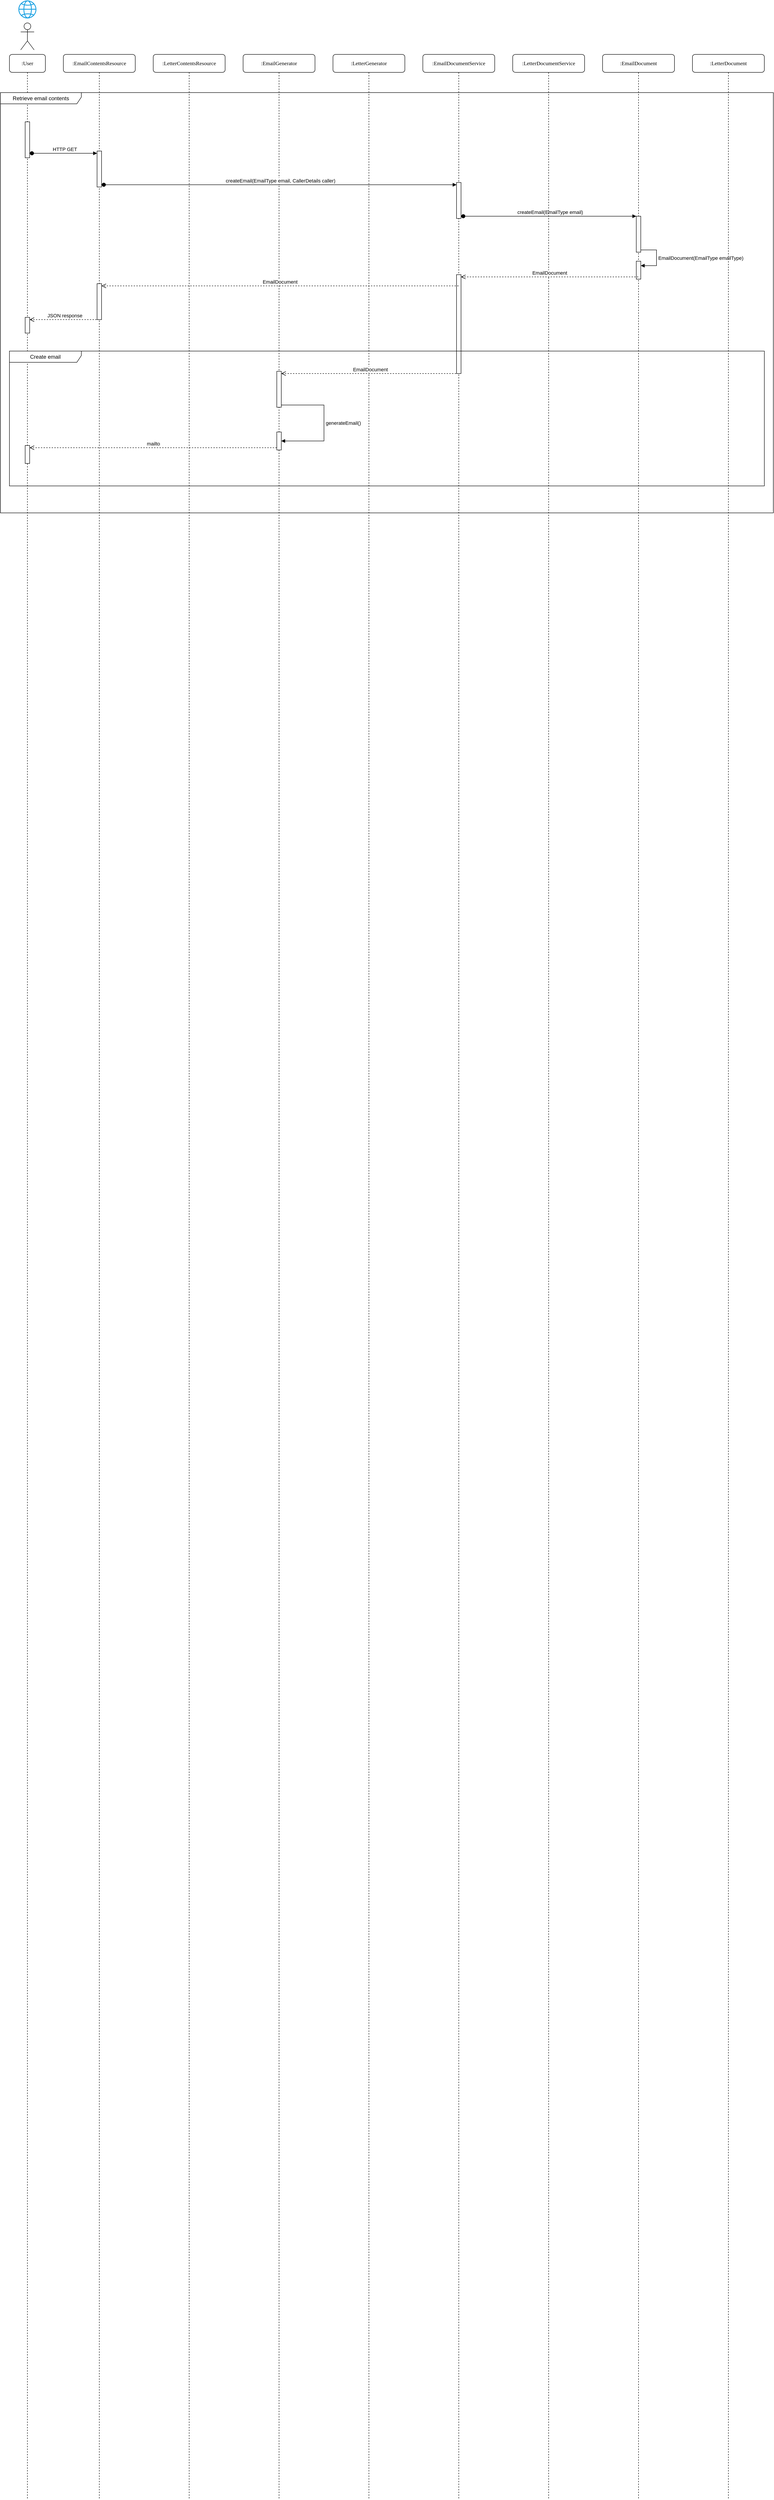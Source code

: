 <mxfile version="24.2.1" type="github">
  <diagram name="Page-1" id="13e1069c-82ec-6db2-03f1-153e76fe0fe0">
    <mxGraphModel dx="2390" dy="634" grid="1" gridSize="10" guides="1" tooltips="1" connect="1" arrows="1" fold="1" page="1" pageScale="1" pageWidth="1100" pageHeight="850" background="none" math="0" shadow="0">
      <root>
        <mxCell id="0" />
        <mxCell id="1" parent="0" />
        <mxCell id="2ybR_Enmwmyk68wynfg2-206" value=":User" style="shape=umlLifeline;perimeter=lifelinePerimeter;whiteSpace=wrap;html=1;container=1;collapsible=0;recursiveResize=0;outlineConnect=0;rounded=1;shadow=0;comic=0;labelBackgroundColor=none;strokeWidth=1;fontFamily=Verdana;fontSize=12;align=center;" parent="1" vertex="1">
          <mxGeometry x="-1080" y="140" width="80" height="5439" as="geometry" />
        </mxCell>
        <mxCell id="2KljRyAJOcrQRhTc1DdN-31" value="" style="html=1;points=[[0,0,0,0,5],[0,1,0,0,-5],[1,0,0,0,5],[1,1,0,0,-5]];perimeter=orthogonalPerimeter;outlineConnect=0;targetShapes=umlLifeline;portConstraint=eastwest;newEdgeStyle={&quot;curved&quot;:0,&quot;rounded&quot;:0};" vertex="1" parent="2ybR_Enmwmyk68wynfg2-206">
          <mxGeometry x="35" y="870" width="10" height="40" as="geometry" />
        </mxCell>
        <mxCell id="7baba1c4bc27f4b0-8" value=":EmailContentsResource" style="shape=umlLifeline;perimeter=lifelinePerimeter;whiteSpace=wrap;html=1;container=1;collapsible=0;recursiveResize=0;outlineConnect=0;rounded=1;shadow=0;comic=0;labelBackgroundColor=none;strokeWidth=1;fontFamily=Verdana;fontSize=12;align=center;" parent="1" vertex="1">
          <mxGeometry x="-960" y="140" width="160" height="5439" as="geometry" />
        </mxCell>
        <mxCell id="2KljRyAJOcrQRhTc1DdN-5" value="" style="html=1;points=[[0,0,0,0,5],[0,1,0,0,-5],[1,0,0,0,5],[1,1,0,0,-5]];perimeter=orthogonalPerimeter;outlineConnect=0;targetShapes=umlLifeline;portConstraint=eastwest;newEdgeStyle={&quot;curved&quot;:0,&quot;rounded&quot;:0};" vertex="1" parent="7baba1c4bc27f4b0-8">
          <mxGeometry x="75" y="215" width="10" height="80" as="geometry" />
        </mxCell>
        <mxCell id="2ybR_Enmwmyk68wynfg2-215" value="" style="shape=umlActor;verticalLabelPosition=bottom;verticalAlign=top;html=1;" parent="1" vertex="1">
          <mxGeometry x="-1055" y="70" width="30" height="60" as="geometry" />
        </mxCell>
        <mxCell id="Pqkm6T4iRC-XtUFv7M2G-2" value=":LetterContentsResource" style="shape=umlLifeline;perimeter=lifelinePerimeter;whiteSpace=wrap;html=1;container=1;collapsible=0;recursiveResize=0;outlineConnect=0;rounded=1;shadow=0;comic=0;labelBackgroundColor=none;strokeWidth=1;fontFamily=Verdana;fontSize=12;align=center;" parent="1" vertex="1">
          <mxGeometry x="-760" y="140" width="160" height="5439" as="geometry" />
        </mxCell>
        <mxCell id="Pqkm6T4iRC-XtUFv7M2G-3" value="" style="sketch=0;outlineConnect=0;fillColor=#1BA1E2;strokeColor=#006EAF;dashed=0;verticalLabelPosition=bottom;verticalAlign=top;align=center;html=1;fontSize=12;fontStyle=0;aspect=fixed;pointerEvents=1;shape=mxgraph.aws4.globe;fontColor=#ffffff;" parent="1" vertex="1">
          <mxGeometry x="-1060" y="20" width="40" height="40" as="geometry" />
        </mxCell>
        <mxCell id="2KljRyAJOcrQRhTc1DdN-1" value=":EmailGenerator" style="shape=umlLifeline;perimeter=lifelinePerimeter;whiteSpace=wrap;html=1;container=1;collapsible=0;recursiveResize=0;outlineConnect=0;rounded=1;shadow=0;comic=0;labelBackgroundColor=none;strokeWidth=1;fontFamily=Verdana;fontSize=12;align=center;" vertex="1" parent="1">
          <mxGeometry x="-560" y="140" width="160" height="5439" as="geometry" />
        </mxCell>
        <mxCell id="2KljRyAJOcrQRhTc1DdN-2" value=":LetterGenerator" style="shape=umlLifeline;perimeter=lifelinePerimeter;whiteSpace=wrap;html=1;container=1;collapsible=0;recursiveResize=0;outlineConnect=0;rounded=1;shadow=0;comic=0;labelBackgroundColor=none;strokeWidth=1;fontFamily=Verdana;fontSize=12;align=center;" vertex="1" parent="1">
          <mxGeometry x="-360" y="140" width="160" height="5439" as="geometry" />
        </mxCell>
        <mxCell id="2KljRyAJOcrQRhTc1DdN-3" value="Retrieve email contents" style="shape=umlFrame;whiteSpace=wrap;html=1;pointerEvents=0;width=180;height=25;" vertex="1" parent="1">
          <mxGeometry x="-1100" y="225" width="1720" height="935" as="geometry" />
        </mxCell>
        <mxCell id="2KljRyAJOcrQRhTc1DdN-4" value="" style="html=1;points=[[0,0,0,0,5],[0,1,0,0,-5],[1,0,0,0,5],[1,1,0,0,-5]];perimeter=orthogonalPerimeter;outlineConnect=0;targetShapes=umlLifeline;portConstraint=eastwest;newEdgeStyle={&quot;curved&quot;:0,&quot;rounded&quot;:0};" vertex="1" parent="1">
          <mxGeometry x="-1045" y="290" width="10" height="80" as="geometry" />
        </mxCell>
        <mxCell id="2KljRyAJOcrQRhTc1DdN-6" value=":EmailDocumentService" style="shape=umlLifeline;perimeter=lifelinePerimeter;whiteSpace=wrap;html=1;container=1;collapsible=0;recursiveResize=0;outlineConnect=0;rounded=1;shadow=0;comic=0;labelBackgroundColor=none;strokeWidth=1;fontFamily=Verdana;fontSize=12;align=center;" vertex="1" parent="1">
          <mxGeometry x="-160" y="140" width="160" height="5439" as="geometry" />
        </mxCell>
        <mxCell id="2KljRyAJOcrQRhTc1DdN-12" value="" style="html=1;points=[[0,0,0,0,5],[0,1,0,0,-5],[1,0,0,0,5],[1,1,0,0,-5]];perimeter=orthogonalPerimeter;outlineConnect=0;targetShapes=umlLifeline;portConstraint=eastwest;newEdgeStyle={&quot;curved&quot;:0,&quot;rounded&quot;:0};" vertex="1" parent="2KljRyAJOcrQRhTc1DdN-6">
          <mxGeometry x="75" y="285" width="10" height="80" as="geometry" />
        </mxCell>
        <mxCell id="2KljRyAJOcrQRhTc1DdN-15" value="createEmail(EmailType email)" style="html=1;verticalAlign=bottom;startArrow=oval;startFill=1;endArrow=block;startSize=8;curved=0;rounded=0;" edge="1" parent="2KljRyAJOcrQRhTc1DdN-6" target="2KljRyAJOcrQRhTc1DdN-14">
          <mxGeometry width="60" relative="1" as="geometry">
            <mxPoint x="90" y="360" as="sourcePoint" />
            <mxPoint x="150" y="360" as="targetPoint" />
          </mxGeometry>
        </mxCell>
        <mxCell id="2KljRyAJOcrQRhTc1DdN-18" value="" style="html=1;points=[[0,0,0,0,5],[0,1,0,0,-5],[1,0,0,0,5],[1,1,0,0,-5]];perimeter=orthogonalPerimeter;outlineConnect=0;targetShapes=umlLifeline;portConstraint=eastwest;newEdgeStyle={&quot;curved&quot;:0,&quot;rounded&quot;:0};" vertex="1" parent="2KljRyAJOcrQRhTc1DdN-6">
          <mxGeometry x="75" y="490" width="10" height="220" as="geometry" />
        </mxCell>
        <mxCell id="2KljRyAJOcrQRhTc1DdN-7" value=":LetterDocumentService" style="shape=umlLifeline;perimeter=lifelinePerimeter;whiteSpace=wrap;html=1;container=1;collapsible=0;recursiveResize=0;outlineConnect=0;rounded=1;shadow=0;comic=0;labelBackgroundColor=none;strokeWidth=1;fontFamily=Verdana;fontSize=12;align=center;" vertex="1" parent="1">
          <mxGeometry x="40" y="140" width="160" height="5439" as="geometry" />
        </mxCell>
        <mxCell id="2KljRyAJOcrQRhTc1DdN-8" value=":EmailDocument" style="shape=umlLifeline;perimeter=lifelinePerimeter;whiteSpace=wrap;html=1;container=1;collapsible=0;recursiveResize=0;outlineConnect=0;rounded=1;shadow=0;comic=0;labelBackgroundColor=none;strokeWidth=1;fontFamily=Verdana;fontSize=12;align=center;" vertex="1" parent="1">
          <mxGeometry x="240" y="140" width="160" height="5439" as="geometry" />
        </mxCell>
        <mxCell id="2KljRyAJOcrQRhTc1DdN-14" value="" style="html=1;points=[[0,0,0,0,5],[0,1,0,0,-5],[1,0,0,0,5],[1,1,0,0,-5]];perimeter=orthogonalPerimeter;outlineConnect=0;targetShapes=umlLifeline;portConstraint=eastwest;newEdgeStyle={&quot;curved&quot;:0,&quot;rounded&quot;:0};" vertex="1" parent="2KljRyAJOcrQRhTc1DdN-8">
          <mxGeometry x="75" y="360" width="10" height="80" as="geometry" />
        </mxCell>
        <mxCell id="2KljRyAJOcrQRhTc1DdN-16" value="" style="html=1;points=[[0,0,0,0,5],[0,1,0,0,-5],[1,0,0,0,5],[1,1,0,0,-5]];perimeter=orthogonalPerimeter;outlineConnect=0;targetShapes=umlLifeline;portConstraint=eastwest;newEdgeStyle={&quot;curved&quot;:0,&quot;rounded&quot;:0};" vertex="1" parent="2KljRyAJOcrQRhTc1DdN-8">
          <mxGeometry x="75" y="460" width="10" height="40" as="geometry" />
        </mxCell>
        <mxCell id="2KljRyAJOcrQRhTc1DdN-17" value="EmailDocument(EmailType emailType)" style="html=1;align=left;spacingLeft=2;endArrow=block;rounded=0;edgeStyle=orthogonalEdgeStyle;curved=0;rounded=0;exitX=1;exitY=1;exitDx=0;exitDy=-5;exitPerimeter=0;" edge="1" target="2KljRyAJOcrQRhTc1DdN-16" parent="2KljRyAJOcrQRhTc1DdN-8" source="2KljRyAJOcrQRhTc1DdN-14">
          <mxGeometry relative="1" as="geometry">
            <mxPoint y="440" as="sourcePoint" />
            <Array as="points">
              <mxPoint x="120" y="435" />
              <mxPoint x="120" y="470" />
            </Array>
          </mxGeometry>
        </mxCell>
        <mxCell id="2KljRyAJOcrQRhTc1DdN-9" value=":LetterDocument" style="shape=umlLifeline;perimeter=lifelinePerimeter;whiteSpace=wrap;html=1;container=1;collapsible=0;recursiveResize=0;outlineConnect=0;rounded=1;shadow=0;comic=0;labelBackgroundColor=none;strokeWidth=1;fontFamily=Verdana;fontSize=12;align=center;" vertex="1" parent="1">
          <mxGeometry x="440" y="140" width="160" height="5439" as="geometry" />
        </mxCell>
        <mxCell id="2KljRyAJOcrQRhTc1DdN-10" value="Create email" style="shape=umlFrame;whiteSpace=wrap;html=1;pointerEvents=0;width=160;height=25;" vertex="1" parent="1">
          <mxGeometry x="-1080" y="800" width="1680" height="300" as="geometry" />
        </mxCell>
        <mxCell id="2KljRyAJOcrQRhTc1DdN-11" value="HTTP GET" style="html=1;verticalAlign=bottom;startArrow=oval;startFill=1;endArrow=block;startSize=8;curved=0;rounded=0;entryX=0;entryY=0;entryDx=0;entryDy=5;entryPerimeter=0;" edge="1" parent="1" target="2KljRyAJOcrQRhTc1DdN-5">
          <mxGeometry width="60" relative="1" as="geometry">
            <mxPoint x="-1030" y="360" as="sourcePoint" />
            <mxPoint x="-970" y="360" as="targetPoint" />
          </mxGeometry>
        </mxCell>
        <mxCell id="2KljRyAJOcrQRhTc1DdN-13" value="createEmail(EmailType email, CallerDetails caller)" style="html=1;verticalAlign=bottom;startArrow=oval;startFill=1;endArrow=block;startSize=8;curved=0;rounded=0;entryX=0;entryY=0;entryDx=0;entryDy=5;entryPerimeter=0;" edge="1" parent="1" target="2KljRyAJOcrQRhTc1DdN-12">
          <mxGeometry width="60" relative="1" as="geometry">
            <mxPoint x="-870" y="430" as="sourcePoint" />
            <mxPoint x="-810" y="430" as="targetPoint" />
          </mxGeometry>
        </mxCell>
        <mxCell id="2KljRyAJOcrQRhTc1DdN-19" value="EmailDocument" style="html=1;verticalAlign=bottom;endArrow=open;dashed=1;endSize=8;curved=0;rounded=0;entryX=1;entryY=0;entryDx=0;entryDy=5;entryPerimeter=0;" edge="1" parent="1" source="2KljRyAJOcrQRhTc1DdN-8" target="2KljRyAJOcrQRhTc1DdN-18">
          <mxGeometry relative="1" as="geometry">
            <mxPoint x="290" y="640" as="sourcePoint" />
            <mxPoint x="210" y="640" as="targetPoint" />
          </mxGeometry>
        </mxCell>
        <mxCell id="2KljRyAJOcrQRhTc1DdN-21" value="" style="html=1;points=[[0,0,0,0,5],[0,1,0,0,-5],[1,0,0,0,5],[1,1,0,0,-5]];perimeter=orthogonalPerimeter;outlineConnect=0;targetShapes=umlLifeline;portConstraint=eastwest;newEdgeStyle={&quot;curved&quot;:0,&quot;rounded&quot;:0};" vertex="1" parent="1">
          <mxGeometry x="-885" y="650" width="10" height="80" as="geometry" />
        </mxCell>
        <mxCell id="2KljRyAJOcrQRhTc1DdN-23" value="" style="html=1;points=[[0,0,0,0,5],[0,1,0,0,-5],[1,0,0,0,5],[1,1,0,0,-5]];perimeter=orthogonalPerimeter;outlineConnect=0;targetShapes=umlLifeline;portConstraint=eastwest;newEdgeStyle={&quot;curved&quot;:0,&quot;rounded&quot;:0};" vertex="1" parent="1">
          <mxGeometry x="-1045" y="725" width="10" height="35" as="geometry" />
        </mxCell>
        <mxCell id="2KljRyAJOcrQRhTc1DdN-24" value="JSON response" style="html=1;verticalAlign=bottom;endArrow=open;dashed=1;endSize=8;curved=0;rounded=0;entryX=1;entryY=0;entryDx=0;entryDy=5;entryPerimeter=0;" edge="1" parent="1" target="2KljRyAJOcrQRhTc1DdN-23">
          <mxGeometry relative="1" as="geometry">
            <mxPoint x="-880" y="730" as="sourcePoint" />
            <mxPoint x="-960" y="730" as="targetPoint" />
          </mxGeometry>
        </mxCell>
        <mxCell id="2KljRyAJOcrQRhTc1DdN-22" value="EmailDocument" style="html=1;verticalAlign=bottom;endArrow=open;dashed=1;endSize=8;curved=0;rounded=0;entryX=1;entryY=0;entryDx=0;entryDy=5;entryPerimeter=0;" edge="1" parent="1" source="2KljRyAJOcrQRhTc1DdN-6" target="2KljRyAJOcrQRhTc1DdN-21">
          <mxGeometry relative="1" as="geometry">
            <mxPoint x="-80" y="660" as="sourcePoint" />
            <mxPoint x="-160" y="660" as="targetPoint" />
          </mxGeometry>
        </mxCell>
        <mxCell id="2KljRyAJOcrQRhTc1DdN-25" value="" style="html=1;points=[[0,0,0,0,5],[0,1,0,0,-5],[1,0,0,0,5],[1,1,0,0,-5]];perimeter=orthogonalPerimeter;outlineConnect=0;targetShapes=umlLifeline;portConstraint=eastwest;newEdgeStyle={&quot;curved&quot;:0,&quot;rounded&quot;:0};" vertex="1" parent="1">
          <mxGeometry x="-485" y="845" width="10" height="80" as="geometry" />
        </mxCell>
        <mxCell id="2KljRyAJOcrQRhTc1DdN-27" value="EmailDocument" style="html=1;verticalAlign=bottom;endArrow=open;dashed=1;endSize=8;curved=0;rounded=0;entryX=1;entryY=0;entryDx=0;entryDy=5;entryPerimeter=0;" edge="1" parent="1" target="2KljRyAJOcrQRhTc1DdN-25">
          <mxGeometry relative="1" as="geometry">
            <mxPoint x="-80" y="850" as="sourcePoint" />
            <mxPoint x="-160" y="850" as="targetPoint" />
          </mxGeometry>
        </mxCell>
        <mxCell id="2KljRyAJOcrQRhTc1DdN-28" value="" style="html=1;points=[[0,0,0,0,5],[0,1,0,0,-5],[1,0,0,0,5],[1,1,0,0,-5]];perimeter=orthogonalPerimeter;outlineConnect=0;targetShapes=umlLifeline;portConstraint=eastwest;newEdgeStyle={&quot;curved&quot;:0,&quot;rounded&quot;:0};" vertex="1" parent="1">
          <mxGeometry x="-485" y="980" width="10" height="40" as="geometry" />
        </mxCell>
        <mxCell id="2KljRyAJOcrQRhTc1DdN-29" value="generateEmail()" style="html=1;align=left;spacingLeft=2;endArrow=block;rounded=0;edgeStyle=orthogonalEdgeStyle;curved=0;rounded=0;exitX=1;exitY=1;exitDx=0;exitDy=-5;exitPerimeter=0;" edge="1" target="2KljRyAJOcrQRhTc1DdN-28" parent="1" source="2KljRyAJOcrQRhTc1DdN-25">
          <mxGeometry relative="1" as="geometry">
            <mxPoint x="-410" y="970" as="sourcePoint" />
            <Array as="points">
              <mxPoint x="-380" y="920" />
              <mxPoint x="-380" y="1000" />
            </Array>
          </mxGeometry>
        </mxCell>
        <mxCell id="2KljRyAJOcrQRhTc1DdN-33" value="mailto" style="html=1;verticalAlign=bottom;endArrow=open;dashed=1;endSize=8;curved=0;rounded=0;exitX=0;exitY=1;exitDx=0;exitDy=-5;exitPerimeter=0;entryX=1;entryY=0;entryDx=0;entryDy=5;entryPerimeter=0;" edge="1" parent="1" source="2KljRyAJOcrQRhTc1DdN-28" target="2KljRyAJOcrQRhTc1DdN-31">
          <mxGeometry relative="1" as="geometry">
            <mxPoint x="-590" y="1010" as="sourcePoint" />
            <mxPoint x="-670" y="1010" as="targetPoint" />
          </mxGeometry>
        </mxCell>
      </root>
    </mxGraphModel>
  </diagram>
</mxfile>
